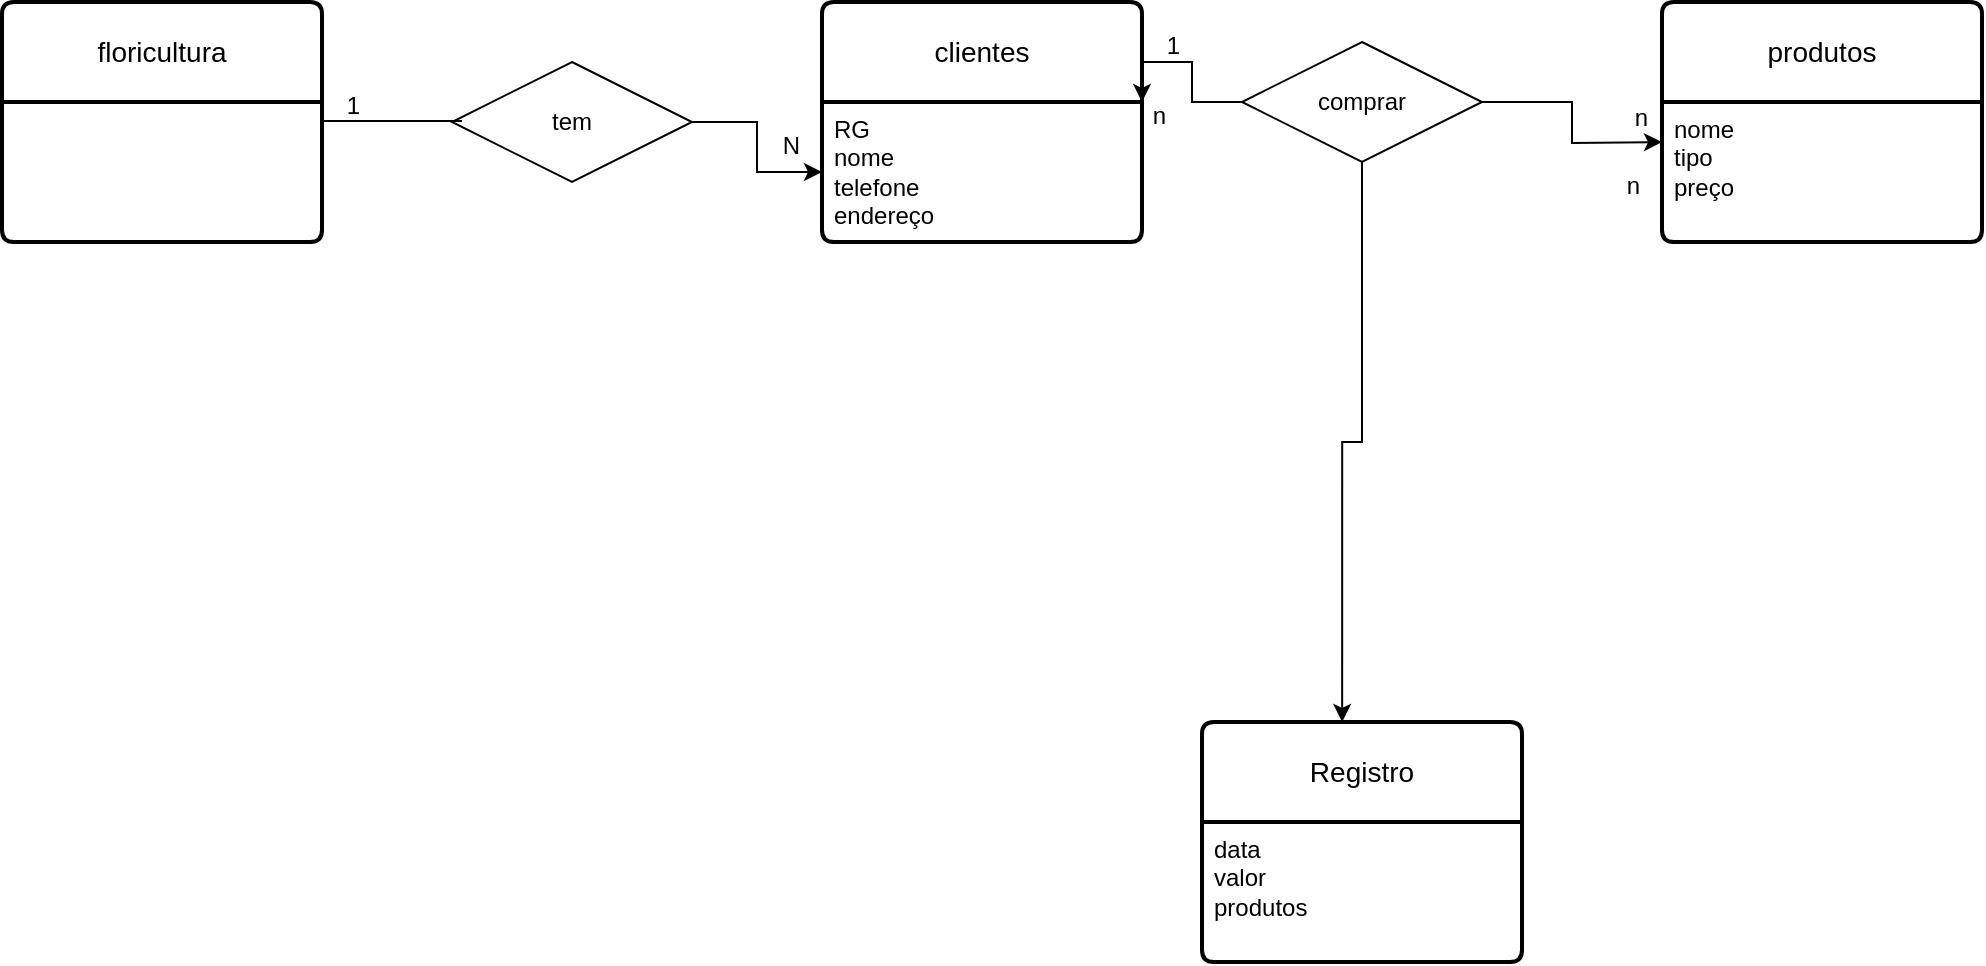 <mxfile version="21.6.9" type="github">
  <diagram id="R2lEEEUBdFMjLlhIrx00" name="Page-1">
    <mxGraphModel dx="1434" dy="718" grid="1" gridSize="10" guides="1" tooltips="1" connect="1" arrows="1" fold="1" page="1" pageScale="1" pageWidth="850" pageHeight="1100" math="0" shadow="0" extFonts="Permanent Marker^https://fonts.googleapis.com/css?family=Permanent+Marker">
      <root>
        <mxCell id="0" />
        <mxCell id="1" parent="0" />
        <mxCell id="El2mkK2lUukpQP3xKzcr-1" value="floricultura" style="swimlane;childLayout=stackLayout;horizontal=1;startSize=50;horizontalStack=0;rounded=1;fontSize=14;fontStyle=0;strokeWidth=2;resizeParent=0;resizeLast=1;shadow=0;dashed=0;align=center;arcSize=4;whiteSpace=wrap;html=1;" vertex="1" parent="1">
          <mxGeometry x="100" y="220" width="160" height="120" as="geometry" />
        </mxCell>
        <mxCell id="El2mkK2lUukpQP3xKzcr-5" value="clientes" style="swimlane;childLayout=stackLayout;horizontal=1;startSize=50;horizontalStack=0;rounded=1;fontSize=14;fontStyle=0;strokeWidth=2;resizeParent=0;resizeLast=1;shadow=0;dashed=0;align=center;arcSize=4;whiteSpace=wrap;html=1;" vertex="1" parent="1">
          <mxGeometry x="510" y="220" width="160" height="120" as="geometry" />
        </mxCell>
        <mxCell id="El2mkK2lUukpQP3xKzcr-6" value="&lt;div&gt;RG&lt;/div&gt;&lt;div&gt;nome&lt;/div&gt;&lt;div&gt;telefone&lt;/div&gt;&lt;div&gt;endereço&lt;br&gt;&lt;/div&gt;" style="align=left;strokeColor=none;fillColor=none;spacingLeft=4;fontSize=12;verticalAlign=top;resizable=0;rotatable=0;part=1;html=1;" vertex="1" parent="El2mkK2lUukpQP3xKzcr-5">
          <mxGeometry y="50" width="160" height="70" as="geometry" />
        </mxCell>
        <mxCell id="El2mkK2lUukpQP3xKzcr-8" value="produtos" style="swimlane;childLayout=stackLayout;horizontal=1;startSize=50;horizontalStack=0;rounded=1;fontSize=14;fontStyle=0;strokeWidth=2;resizeParent=0;resizeLast=1;shadow=0;dashed=0;align=center;arcSize=4;whiteSpace=wrap;html=1;" vertex="1" parent="1">
          <mxGeometry x="930" y="220" width="160" height="120" as="geometry" />
        </mxCell>
        <mxCell id="El2mkK2lUukpQP3xKzcr-9" value="&lt;div&gt;nome &lt;br&gt;&lt;/div&gt;&lt;div&gt;tipo &lt;br&gt;&lt;/div&gt;&lt;div&gt;preço&lt;br&gt;&lt;/div&gt;" style="align=left;strokeColor=none;fillColor=none;spacingLeft=4;fontSize=12;verticalAlign=top;resizable=0;rotatable=0;part=1;html=1;" vertex="1" parent="El2mkK2lUukpQP3xKzcr-8">
          <mxGeometry y="50" width="160" height="70" as="geometry" />
        </mxCell>
        <mxCell id="El2mkK2lUukpQP3xKzcr-10" value="Registro" style="swimlane;childLayout=stackLayout;horizontal=1;startSize=50;horizontalStack=0;rounded=1;fontSize=14;fontStyle=0;strokeWidth=2;resizeParent=0;resizeLast=1;shadow=0;dashed=0;align=center;arcSize=4;whiteSpace=wrap;html=1;" vertex="1" parent="1">
          <mxGeometry x="700" y="580" width="160" height="120" as="geometry" />
        </mxCell>
        <mxCell id="El2mkK2lUukpQP3xKzcr-11" value="&lt;div&gt;data&lt;/div&gt;&lt;div&gt;valor&lt;/div&gt;&lt;div&gt;produtos&lt;br&gt;&lt;/div&gt;" style="align=left;strokeColor=none;fillColor=none;spacingLeft=4;fontSize=12;verticalAlign=top;resizable=0;rotatable=0;part=1;html=1;" vertex="1" parent="El2mkK2lUukpQP3xKzcr-10">
          <mxGeometry y="50" width="160" height="70" as="geometry" />
        </mxCell>
        <mxCell id="El2mkK2lUukpQP3xKzcr-26" style="edgeStyle=orthogonalEdgeStyle;rounded=0;orthogonalLoop=1;jettySize=auto;html=1;exitX=0;exitY=0.5;exitDx=0;exitDy=0;entryX=1;entryY=0;entryDx=0;entryDy=0;" edge="1" parent="1" source="El2mkK2lUukpQP3xKzcr-14" target="El2mkK2lUukpQP3xKzcr-6">
          <mxGeometry relative="1" as="geometry" />
        </mxCell>
        <mxCell id="El2mkK2lUukpQP3xKzcr-27" style="edgeStyle=orthogonalEdgeStyle;rounded=0;orthogonalLoop=1;jettySize=auto;html=1;" edge="1" parent="1" source="El2mkK2lUukpQP3xKzcr-14">
          <mxGeometry relative="1" as="geometry">
            <mxPoint x="930" y="290" as="targetPoint" />
          </mxGeometry>
        </mxCell>
        <mxCell id="El2mkK2lUukpQP3xKzcr-28" style="edgeStyle=orthogonalEdgeStyle;rounded=0;orthogonalLoop=1;jettySize=auto;html=1;exitX=0.5;exitY=1;exitDx=0;exitDy=0;entryX=0.438;entryY=0;entryDx=0;entryDy=0;entryPerimeter=0;" edge="1" parent="1" source="El2mkK2lUukpQP3xKzcr-14" target="El2mkK2lUukpQP3xKzcr-10">
          <mxGeometry relative="1" as="geometry" />
        </mxCell>
        <mxCell id="El2mkK2lUukpQP3xKzcr-14" value="comprar" style="shape=rhombus;perimeter=rhombusPerimeter;whiteSpace=wrap;html=1;align=center;" vertex="1" parent="1">
          <mxGeometry x="720" y="240" width="120" height="60" as="geometry" />
        </mxCell>
        <mxCell id="El2mkK2lUukpQP3xKzcr-25" value="" style="edgeStyle=orthogonalEdgeStyle;rounded=0;orthogonalLoop=1;jettySize=auto;html=1;" edge="1" parent="1" source="El2mkK2lUukpQP3xKzcr-15" target="El2mkK2lUukpQP3xKzcr-6">
          <mxGeometry relative="1" as="geometry" />
        </mxCell>
        <mxCell id="El2mkK2lUukpQP3xKzcr-15" value="tem" style="shape=rhombus;perimeter=rhombusPerimeter;whiteSpace=wrap;html=1;align=center;" vertex="1" parent="1">
          <mxGeometry x="325" y="250" width="120" height="60" as="geometry" />
        </mxCell>
        <mxCell id="El2mkK2lUukpQP3xKzcr-16" value="" style="endArrow=none;html=1;rounded=0;" edge="1" parent="1">
          <mxGeometry relative="1" as="geometry">
            <mxPoint x="260" y="279.5" as="sourcePoint" />
            <mxPoint x="330" y="279.5" as="targetPoint" />
          </mxGeometry>
        </mxCell>
        <mxCell id="El2mkK2lUukpQP3xKzcr-18" value="1" style="resizable=0;html=1;whiteSpace=wrap;align=right;verticalAlign=bottom;" connectable="0" vertex="1" parent="El2mkK2lUukpQP3xKzcr-16">
          <mxGeometry x="1" relative="1" as="geometry">
            <mxPoint x="-50" y="1" as="offset" />
          </mxGeometry>
        </mxCell>
        <mxCell id="El2mkK2lUukpQP3xKzcr-29" value="N" style="resizable=0;html=1;whiteSpace=wrap;align=right;verticalAlign=bottom;" connectable="0" vertex="1" parent="1">
          <mxGeometry x="500" y="300" as="geometry" />
        </mxCell>
        <mxCell id="El2mkK2lUukpQP3xKzcr-31" value="1" style="resizable=0;html=1;whiteSpace=wrap;align=right;verticalAlign=bottom;" connectable="0" vertex="1" parent="1">
          <mxGeometry x="690" y="250" as="geometry" />
        </mxCell>
        <mxCell id="El2mkK2lUukpQP3xKzcr-34" value="n" style="resizable=0;html=1;whiteSpace=wrap;align=right;verticalAlign=bottom;" connectable="0" vertex="1" parent="1">
          <mxGeometry x="920" y="320" as="geometry" />
        </mxCell>
        <mxCell id="El2mkK2lUukpQP3xKzcr-35" value="n" style="resizable=0;html=1;whiteSpace=wrap;align=right;verticalAlign=bottom;" connectable="0" vertex="1" parent="1">
          <mxGeometry x="900" y="240" as="geometry">
            <mxPoint x="24" y="46" as="offset" />
          </mxGeometry>
        </mxCell>
        <mxCell id="El2mkK2lUukpQP3xKzcr-36" value="n" style="resizable=0;html=1;whiteSpace=wrap;align=right;verticalAlign=bottom;" connectable="0" vertex="1" parent="1">
          <mxGeometry x="300" y="310" as="geometry">
            <mxPoint x="383" y="-25" as="offset" />
          </mxGeometry>
        </mxCell>
      </root>
    </mxGraphModel>
  </diagram>
</mxfile>
